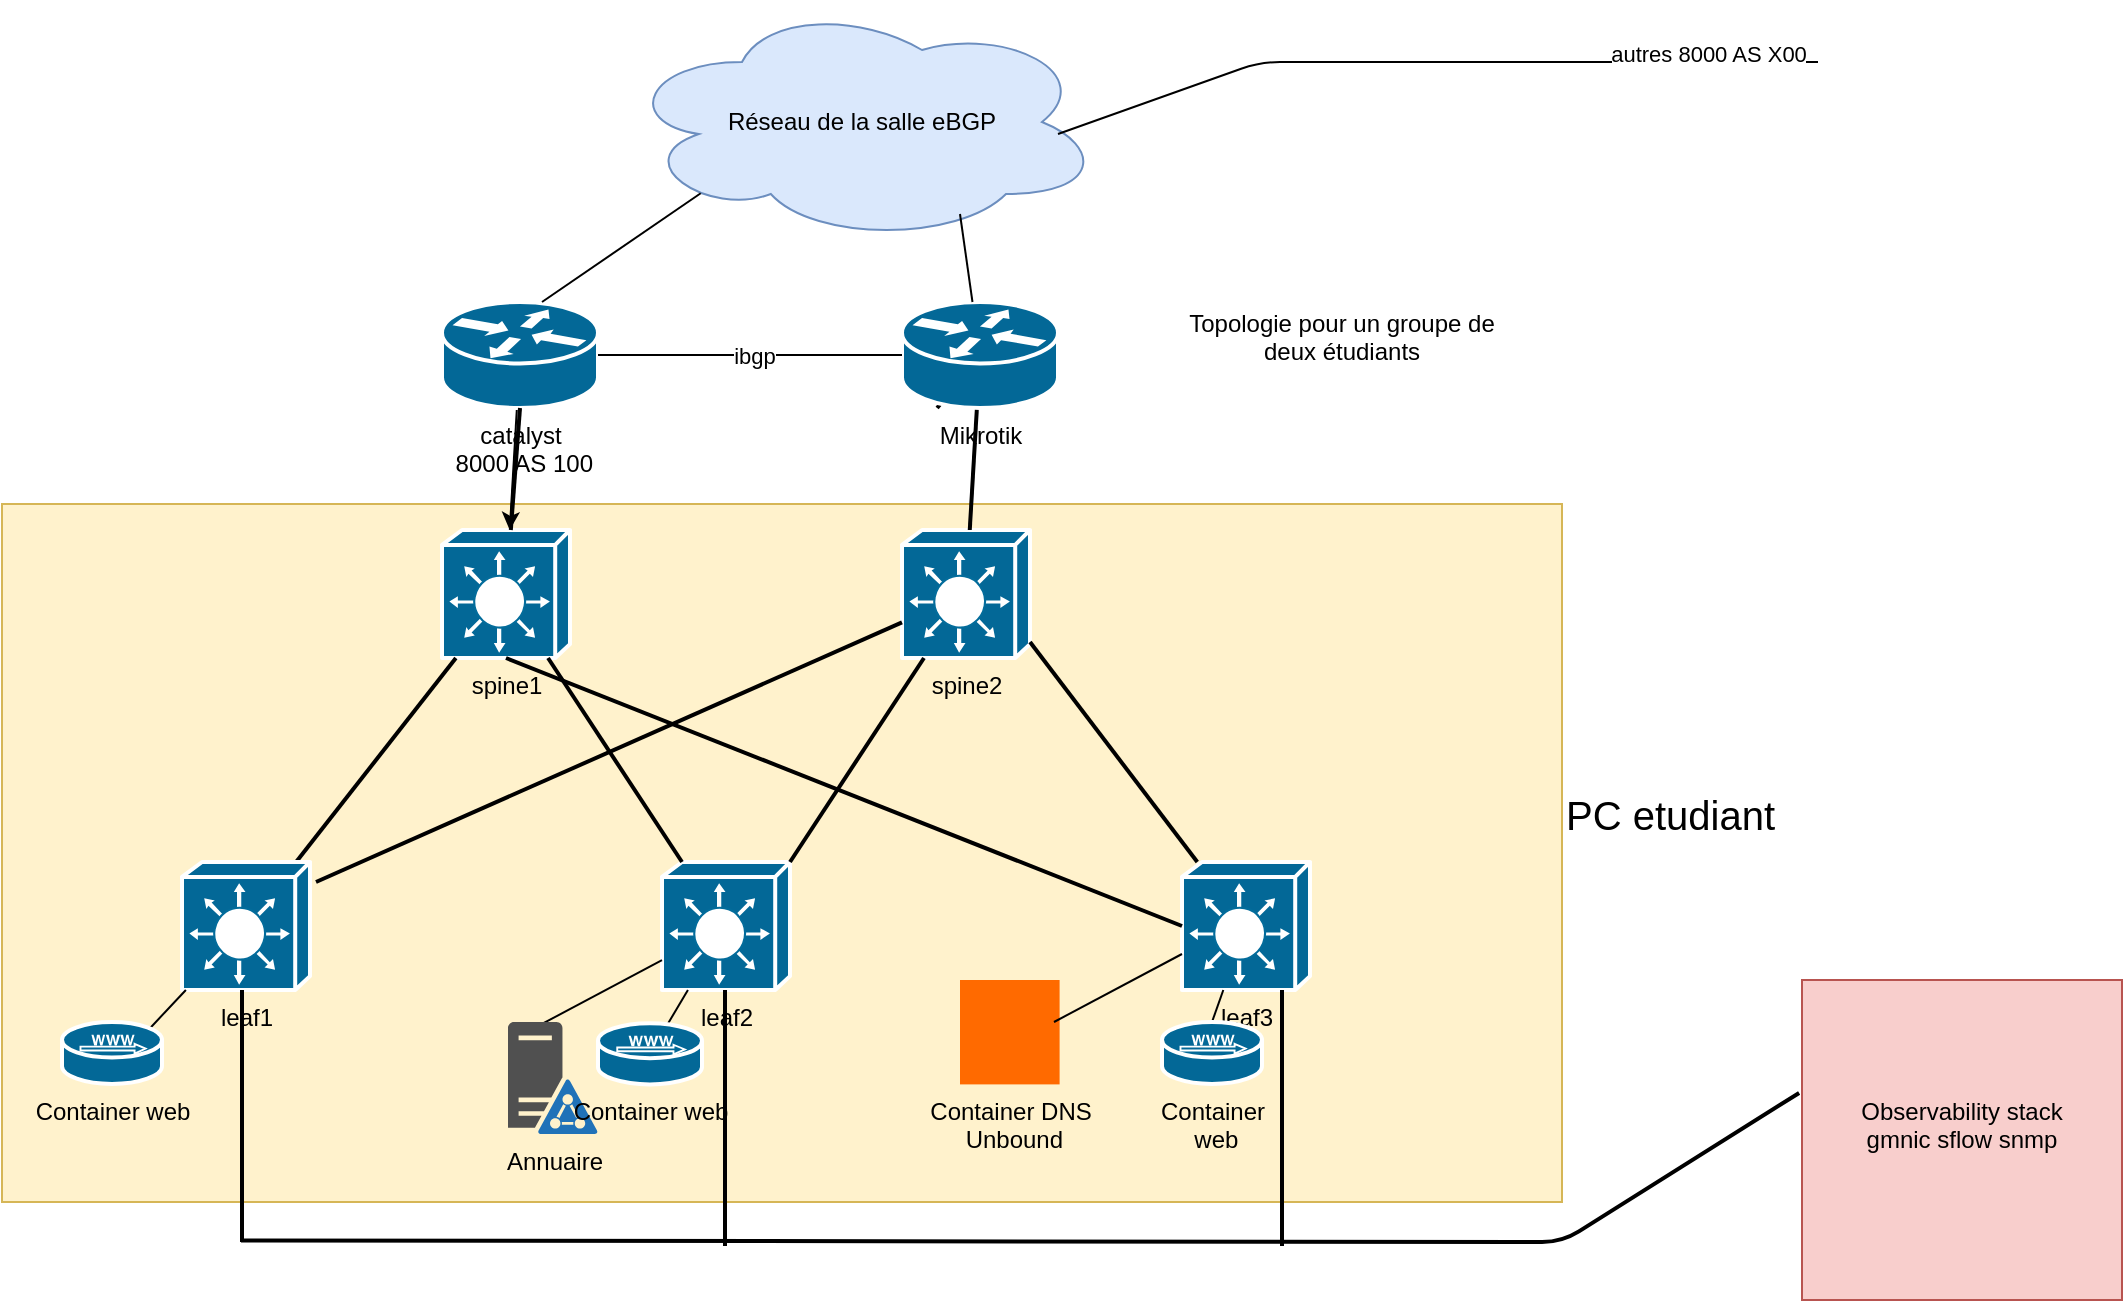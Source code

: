 <mxfile>
    <diagram id="3cTguaLJP7F4uLoKjDiu" name="Page-1">
        <mxGraphModel dx="1818" dy="812" grid="1" gridSize="10" guides="1" tooltips="1" connect="1" arrows="1" fold="1" page="1" pageScale="1" pageWidth="1169" pageHeight="827" math="0" shadow="0">
            <root>
                <mxCell id="0"/>
                <mxCell id="1" parent="0"/>
                <mxCell id="18" value="&lt;font style=&quot;font-size: 20px;&quot;&gt;PC etudiant&amp;nbsp;&lt;/font&gt;&lt;div&gt;&lt;font style=&quot;font-size: 20px;&quot; color=&quot;#000000&quot;&gt;&lt;br&gt;&lt;/font&gt;&lt;div&gt;&lt;br&gt;&lt;/div&gt;&lt;/div&gt;" style="rounded=0;whiteSpace=wrap;html=1;fillColor=#fff2cc;strokeColor=#d6b656;labelPosition=right;verticalLabelPosition=middle;align=left;verticalAlign=middle;" parent="1" vertex="1">
                    <mxGeometry x="80" y="351" width="780" height="349" as="geometry"/>
                </mxCell>
                <mxCell id="3" value="spine1&lt;div&gt;&lt;br&gt;&lt;/div&gt;" style="shape=mxgraph.cisco.switches.layer_3_switch;sketch=0;html=1;pointerEvents=1;dashed=0;fillColor=#036897;strokeColor=#ffffff;strokeWidth=2;verticalLabelPosition=bottom;verticalAlign=top;align=center;outlineConnect=0;" parent="1" vertex="1">
                    <mxGeometry x="300" y="364" width="64" height="64" as="geometry"/>
                </mxCell>
                <mxCell id="4" value="spine2" style="shape=mxgraph.cisco.switches.layer_3_switch;sketch=0;html=1;pointerEvents=1;dashed=0;fillColor=#036897;strokeColor=#ffffff;strokeWidth=2;verticalLabelPosition=bottom;verticalAlign=top;align=center;outlineConnect=0;" parent="1" vertex="1">
                    <mxGeometry x="530" y="364" width="64" height="64" as="geometry"/>
                </mxCell>
                <mxCell id="5" value="leaf3" style="shape=mxgraph.cisco.switches.layer_3_switch;sketch=0;html=1;pointerEvents=1;dashed=0;fillColor=#036897;strokeColor=#ffffff;strokeWidth=2;verticalLabelPosition=bottom;verticalAlign=top;align=center;outlineConnect=0;" parent="1" vertex="1">
                    <mxGeometry x="670" y="530" width="64" height="64" as="geometry"/>
                </mxCell>
                <mxCell id="6" value="leaf2" style="shape=mxgraph.cisco.switches.layer_3_switch;sketch=0;html=1;pointerEvents=1;dashed=0;fillColor=#036897;strokeColor=#ffffff;strokeWidth=2;verticalLabelPosition=bottom;verticalAlign=top;align=center;outlineConnect=0;" parent="1" vertex="1">
                    <mxGeometry x="410" y="530" width="64" height="64" as="geometry"/>
                </mxCell>
                <mxCell id="8" style="edgeStyle=none;html=1;endArrow=none;endFill=0;strokeWidth=2;" parent="1" source="7" target="3" edge="1">
                    <mxGeometry relative="1" as="geometry"/>
                </mxCell>
                <mxCell id="7" value="leaf1" style="shape=mxgraph.cisco.switches.layer_3_switch;sketch=0;html=1;pointerEvents=1;dashed=0;fillColor=#036897;strokeColor=#ffffff;strokeWidth=2;verticalLabelPosition=bottom;verticalAlign=top;align=center;outlineConnect=0;" parent="1" vertex="1">
                    <mxGeometry x="170" y="530" width="64" height="64" as="geometry"/>
                </mxCell>
                <mxCell id="9" style="edgeStyle=none;html=1;endArrow=none;endFill=0;strokeWidth=2;" parent="1" target="4" edge="1">
                    <mxGeometry relative="1" as="geometry">
                        <mxPoint x="237" y="540" as="sourcePoint"/>
                        <mxPoint x="317" y="438" as="targetPoint"/>
                    </mxGeometry>
                </mxCell>
                <mxCell id="10" style="edgeStyle=none;html=1;endArrow=none;endFill=0;strokeWidth=2;" parent="1" target="3" edge="1">
                    <mxGeometry relative="1" as="geometry">
                        <mxPoint x="420" y="530" as="sourcePoint"/>
                        <mxPoint x="721" y="420" as="targetPoint"/>
                    </mxGeometry>
                </mxCell>
                <mxCell id="11" style="edgeStyle=none;html=1;endArrow=none;endFill=0;strokeWidth=2;exitX=1;exitY=0;exitDx=0;exitDy=0;exitPerimeter=0;" parent="1" source="6" target="4" edge="1">
                    <mxGeometry relative="1" as="geometry">
                        <mxPoint x="438" y="560" as="sourcePoint"/>
                        <mxPoint x="362" y="438" as="targetPoint"/>
                    </mxGeometry>
                </mxCell>
                <mxCell id="12" style="edgeStyle=none;html=1;endArrow=none;endFill=0;strokeWidth=2;exitX=0.5;exitY=1;exitDx=0;exitDy=0;exitPerimeter=0;entryX=0;entryY=0.5;entryDx=0;entryDy=0;entryPerimeter=0;" parent="1" source="3" target="5" edge="1">
                    <mxGeometry relative="1" as="geometry">
                        <mxPoint x="484" y="540" as="sourcePoint"/>
                        <mxPoint x="551" y="438" as="targetPoint"/>
                    </mxGeometry>
                </mxCell>
                <mxCell id="13" style="edgeStyle=none;html=1;endArrow=none;endFill=0;strokeWidth=2;exitX=0.5;exitY=1;exitDx=0;exitDy=0;exitPerimeter=0;" parent="1" target="5" edge="1">
                    <mxGeometry relative="1" as="geometry">
                        <mxPoint x="594" y="420" as="sourcePoint"/>
                        <mxPoint x="932" y="554" as="targetPoint"/>
                    </mxGeometry>
                </mxCell>
                <mxCell id="49" value="" style="edgeStyle=none;html=1;" parent="1" source="16" target="3" edge="1">
                    <mxGeometry relative="1" as="geometry"/>
                </mxCell>
                <mxCell id="16" value="catalyst&lt;div&gt;&amp;nbsp;8000 AS 100&lt;div&gt;&lt;br&gt;&lt;/div&gt;&lt;/div&gt;" style="shape=mxgraph.cisco.routers.router;sketch=0;html=1;pointerEvents=1;dashed=0;fillColor=#036897;strokeColor=#ffffff;strokeWidth=2;verticalLabelPosition=bottom;verticalAlign=top;align=center;outlineConnect=0;" parent="1" vertex="1">
                    <mxGeometry x="300" y="250" width="78" height="53" as="geometry"/>
                </mxCell>
                <mxCell id="19" style="edgeStyle=none;html=1;endArrow=none;endFill=0;strokeWidth=2;entryX=0.5;entryY=1;entryDx=0;entryDy=0;entryPerimeter=0;" parent="1" source="3" target="16" edge="1">
                    <mxGeometry relative="1" as="geometry">
                        <mxPoint x="234" y="405" as="sourcePoint"/>
                        <mxPoint x="314" y="303" as="targetPoint"/>
                    </mxGeometry>
                </mxCell>
                <mxCell id="21" style="edgeStyle=none;html=1;endArrow=none;endFill=0;strokeWidth=2;" parent="1" source="22" edge="1">
                    <mxGeometry relative="1" as="geometry">
                        <mxPoint x="336" y="374" as="sourcePoint"/>
                        <mxPoint x="550" y="300" as="targetPoint"/>
                    </mxGeometry>
                </mxCell>
                <mxCell id="24" style="edgeStyle=none;html=1;endArrow=none;endFill=0;strokeWidth=2;" parent="1" edge="1">
                    <mxGeometry relative="1" as="geometry">
                        <mxPoint x="200" y="720" as="sourcePoint"/>
                        <mxPoint x="200" y="594" as="targetPoint"/>
                    </mxGeometry>
                </mxCell>
                <mxCell id="25" style="edgeStyle=none;html=1;endArrow=none;endFill=0;strokeWidth=2;" parent="1" edge="1">
                    <mxGeometry relative="1" as="geometry">
                        <mxPoint x="441.5" y="722" as="sourcePoint"/>
                        <mxPoint x="441.5" y="594" as="targetPoint"/>
                    </mxGeometry>
                </mxCell>
                <mxCell id="28" style="edgeStyle=none;html=1;endArrow=none;endFill=0;strokeWidth=2;exitX=-0.009;exitY=0.353;exitDx=0;exitDy=0;exitPerimeter=0;entryX=-1;entryY=0.994;entryDx=0;entryDy=0;entryPerimeter=0;" parent="1" source="30" target="24" edge="1">
                    <mxGeometry relative="1" as="geometry">
                        <mxPoint x="930" y="570" as="sourcePoint"/>
                        <mxPoint x="700" y="718" as="targetPoint"/>
                        <Array as="points">
                            <mxPoint x="860" y="720"/>
                        </Array>
                    </mxGeometry>
                </mxCell>
                <mxCell id="29" value="" style="edgeStyle=none;html=1;endArrow=none;endFill=0;strokeWidth=2;" parent="1" source="4" target="22" edge="1">
                    <mxGeometry relative="1" as="geometry">
                        <mxPoint x="558" y="364" as="sourcePoint"/>
                        <mxPoint x="550" y="300" as="targetPoint"/>
                    </mxGeometry>
                </mxCell>
                <mxCell id="22" value="&lt;div&gt;&lt;div&gt;Mikrotik&lt;/div&gt;&lt;/div&gt;" style="shape=mxgraph.cisco.routers.router;sketch=0;html=1;pointerEvents=1;dashed=0;fillColor=#036897;strokeColor=#ffffff;strokeWidth=2;verticalLabelPosition=bottom;verticalAlign=top;align=center;outlineConnect=0;" parent="1" vertex="1">
                    <mxGeometry x="530" y="250" width="78" height="53" as="geometry"/>
                </mxCell>
                <mxCell id="30" value="&lt;div&gt;Observability stack&lt;/div&gt;&lt;div&gt;gmnic sflow snmp&lt;/div&gt;&lt;div&gt;&lt;br&gt;&lt;/div&gt;" style="whiteSpace=wrap;html=1;aspect=fixed;fillColor=#f8cecc;strokeColor=#b85450;" parent="1" vertex="1">
                    <mxGeometry x="980" y="589" width="160" height="160" as="geometry"/>
                </mxCell>
                <mxCell id="31" value="Réseau de la salle eBGP" style="ellipse;shape=cloud;whiteSpace=wrap;html=1;fillColor=#dae8fc;strokeColor=#6c8ebf;" parent="1" vertex="1">
                    <mxGeometry x="390" y="100" width="240" height="120" as="geometry"/>
                </mxCell>
                <mxCell id="32" value="" style="endArrow=none;html=1;entryX=0.164;entryY=0.797;entryDx=0;entryDy=0;entryPerimeter=0;" parent="1" target="31" edge="1">
                    <mxGeometry width="50" height="50" relative="1" as="geometry">
                        <mxPoint x="350" y="250" as="sourcePoint"/>
                        <mxPoint x="400" y="200" as="targetPoint"/>
                    </mxGeometry>
                </mxCell>
                <mxCell id="34" value="" style="endArrow=none;html=1;entryX=0.164;entryY=0.797;entryDx=0;entryDy=0;entryPerimeter=0;" parent="1" source="22" edge="1">
                    <mxGeometry width="50" height="50" relative="1" as="geometry">
                        <mxPoint x="480" y="260" as="sourcePoint"/>
                        <mxPoint x="559" y="206" as="targetPoint"/>
                    </mxGeometry>
                </mxCell>
                <mxCell id="37" value="Topologie pour un groupe de deux étudiants&lt;div&gt;&lt;br&gt;&lt;/div&gt;" style="text;html=1;align=center;verticalAlign=middle;whiteSpace=wrap;rounded=0;" parent="1" vertex="1">
                    <mxGeometry x="660" y="250" width="180" height="50" as="geometry"/>
                </mxCell>
                <mxCell id="44" style="edgeStyle=none;html=1;exitX=0.88;exitY=0.1;exitDx=0;exitDy=0;exitPerimeter=0;endArrow=none;endFill=0;" parent="1" source="38" target="7" edge="1">
                    <mxGeometry relative="1" as="geometry"/>
                </mxCell>
                <mxCell id="38" value="Container web" style="shape=mxgraph.cisco.servers.microwebserver;sketch=0;html=1;pointerEvents=1;dashed=0;fillColor=#036897;strokeColor=#ffffff;strokeWidth=2;verticalLabelPosition=bottom;verticalAlign=top;align=center;outlineConnect=0;" parent="1" vertex="1">
                    <mxGeometry x="110" y="610" width="50" height="31" as="geometry"/>
                </mxCell>
                <mxCell id="41" style="html=1;exitX=0.12;exitY=0.1;exitDx=0;exitDy=0;exitPerimeter=0;endArrow=none;endFill=0;" parent="1" target="6" edge="1">
                    <mxGeometry relative="1" as="geometry">
                        <mxPoint x="380" y="690" as="targetPoint"/>
                        <mxPoint x="346" y="613.1" as="sourcePoint"/>
                    </mxGeometry>
                </mxCell>
                <mxCell id="45" style="edgeStyle=none;html=1;exitX=0.5;exitY=0;exitDx=0;exitDy=0;exitPerimeter=0;endArrow=none;endFill=0;" parent="1" source="43" target="5" edge="1">
                    <mxGeometry relative="1" as="geometry"/>
                </mxCell>
                <mxCell id="43" value="Container&lt;div&gt;&lt;span style=&quot;background-color: transparent;&quot;&gt;&amp;nbsp;web&lt;/span&gt;&lt;br&gt;&lt;/div&gt;" style="shape=mxgraph.cisco.servers.microwebserver;sketch=0;html=1;pointerEvents=1;dashed=0;fillColor=#036897;strokeColor=#ffffff;strokeWidth=2;verticalLabelPosition=bottom;verticalAlign=top;align=center;outlineConnect=0;" parent="1" vertex="1">
                    <mxGeometry x="660" y="610" width="50" height="31" as="geometry"/>
                </mxCell>
                <mxCell id="46" value="" style="endArrow=none;html=1;entryX=0.164;entryY=0.797;entryDx=0;entryDy=0;entryPerimeter=0;" parent="1" edge="1">
                    <mxGeometry width="50" height="50" relative="1" as="geometry">
                        <mxPoint x="988" y="130" as="sourcePoint"/>
                        <mxPoint x="608" y="166" as="targetPoint"/>
                        <Array as="points">
                            <mxPoint x="709" y="130"/>
                        </Array>
                    </mxGeometry>
                </mxCell>
                <mxCell id="48" value="autres 8000 AS X00" style="edgeLabel;html=1;align=center;verticalAlign=middle;resizable=0;points=[];" parent="46" vertex="1" connectable="0">
                    <mxGeometry x="-0.714" y="-4" relative="1" as="geometry">
                        <mxPoint as="offset"/>
                    </mxGeometry>
                </mxCell>
                <mxCell id="51" value="Container DNS&lt;div&gt;&amp;nbsp;Unbound&lt;div&gt;&lt;br&gt;&lt;/div&gt;&lt;/div&gt;" style="points=[];aspect=fixed;html=1;align=center;shadow=0;dashed=0;fillColor=#FF6A00;strokeColor=none;shape=mxgraph.alibaba_cloud.dns_privatezone_02;labelPosition=center;verticalLabelPosition=bottom;verticalAlign=top;" parent="1" vertex="1">
                    <mxGeometry x="559" y="589" width="49.8" height="52.2" as="geometry"/>
                </mxCell>
                <mxCell id="52" style="html=1;exitX=0.12;exitY=0.1;exitDx=0;exitDy=0;exitPerimeter=0;endArrow=none;endFill=0;" parent="1" edge="1">
                    <mxGeometry relative="1" as="geometry">
                        <mxPoint x="670" y="576" as="targetPoint"/>
                        <mxPoint x="606" y="610" as="sourcePoint"/>
                    </mxGeometry>
                </mxCell>
                <mxCell id="53" value="" style="endArrow=none;html=1;exitX=1;exitY=0.5;exitDx=0;exitDy=0;exitPerimeter=0;entryX=0;entryY=0.5;entryDx=0;entryDy=0;entryPerimeter=0;" parent="1" source="16" target="22" edge="1">
                    <mxGeometry width="50" height="50" relative="1" as="geometry">
                        <mxPoint x="630" y="460" as="sourcePoint"/>
                        <mxPoint x="680" y="410" as="targetPoint"/>
                    </mxGeometry>
                </mxCell>
                <mxCell id="54" value="ibgp" style="edgeLabel;html=1;align=center;verticalAlign=middle;resizable=0;points=[];" parent="53" vertex="1" connectable="0">
                    <mxGeometry x="0.024" relative="1" as="geometry">
                        <mxPoint as="offset"/>
                    </mxGeometry>
                </mxCell>
                <mxCell id="56" style="edgeStyle=none;html=1;endArrow=none;endFill=0;strokeWidth=2;" parent="1" edge="1">
                    <mxGeometry relative="1" as="geometry">
                        <mxPoint x="720" y="722" as="sourcePoint"/>
                        <mxPoint x="720" y="594" as="targetPoint"/>
                    </mxGeometry>
                </mxCell>
                <mxCell id="57" value="Annuaire" style="sketch=0;pointerEvents=1;shadow=0;dashed=0;html=1;strokeColor=none;fillColor=#505050;labelPosition=center;verticalLabelPosition=bottom;verticalAlign=top;outlineConnect=0;align=center;shape=mxgraph.office.servers.active_directory_federation_services_server_blue;" vertex="1" parent="1">
                    <mxGeometry x="333" y="610" width="45" height="56" as="geometry"/>
                </mxCell>
                <mxCell id="59" value="" style="edgeStyle=none;html=1;endArrow=none;endFill=0;" edge="1" parent="1" source="58" target="6">
                    <mxGeometry relative="1" as="geometry"/>
                </mxCell>
                <mxCell id="58" value="Container web" style="shape=mxgraph.cisco.servers.microwebserver;sketch=0;html=1;pointerEvents=1;dashed=0;fillColor=#036897;strokeColor=#ffffff;strokeWidth=2;verticalLabelPosition=bottom;verticalAlign=top;align=center;outlineConnect=0;" vertex="1" parent="1">
                    <mxGeometry x="378" y="610.6" width="52" height="30.6" as="geometry"/>
                </mxCell>
            </root>
        </mxGraphModel>
    </diagram>
</mxfile>